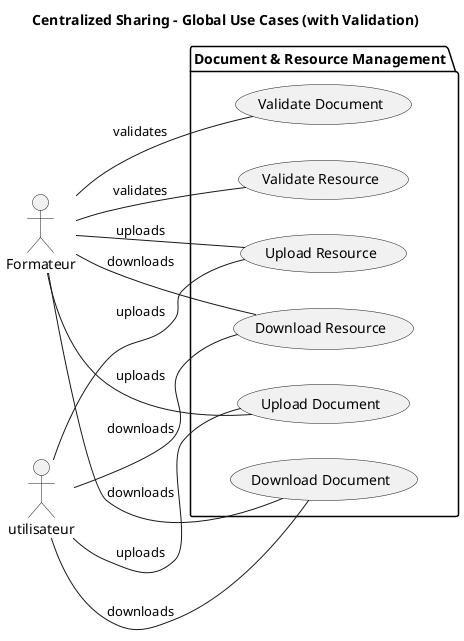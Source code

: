 @startuml
left to right direction

title Centralized Sharing – Global Use Cases (with Validation)

actor Formateur    as F
actor utilisateur       as U

package "Document & Resource Management" {
  usecase "Upload Document"      as UC_UD
  usecase "Download Document"    as UC_DD
  usecase "Validate Document"    as UC_VD
  usecase "Upload Resource"      as UC_UR
  usecase "Download Resource"    as UC_DR
  usecase "Validate Resource"    as UC_VR
}

' Trainer can upload, download and validate
F -- UC_UD : uploads  
F -- UC_DD : downloads  
F -- UC_VD : validates  
F -- UC_UR : uploads  
F -- UC_DR : downloads  
F -- UC_VR : validates  

' User can upload and download only
U -- UC_UD : uploads  
U -- UC_DD : downloads  
U -- UC_UR : uploads  
U -- UC_DR : downloads  
@enduml




 